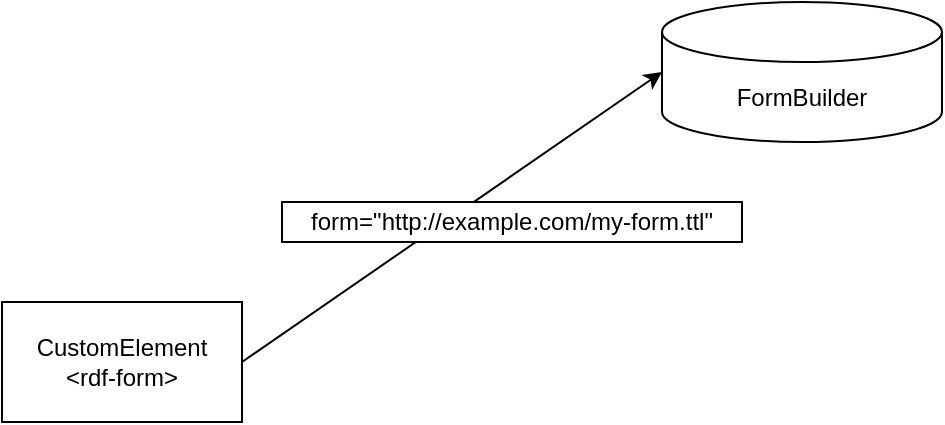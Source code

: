 <mxfile>
    <diagram id="DGrCyMkCKjSQPnxdN1v_" name="Page-1">
        <mxGraphModel dx="1693" dy="1068" grid="1" gridSize="10" guides="1" tooltips="1" connect="1" arrows="1" fold="1" page="1" pageScale="1" pageWidth="850" pageHeight="1100" math="0" shadow="0">
            <root>
                <mxCell id="0"/>
                <mxCell id="1" parent="0"/>
                <mxCell id="5" style="rounded=0;orthogonalLoop=1;jettySize=auto;html=1;exitX=1;exitY=0.5;exitDx=0;exitDy=0;entryX=0;entryY=0.5;entryDx=0;entryDy=0;entryPerimeter=0;" edge="1" parent="1" source="3" target="4">
                    <mxGeometry relative="1" as="geometry"/>
                </mxCell>
                <mxCell id="3" value="CustomElement&lt;br&gt;&amp;lt;rdf-form&amp;gt;" style="rounded=0;whiteSpace=wrap;html=1;" vertex="1" parent="1">
                    <mxGeometry x="70" y="430" width="120" height="60" as="geometry"/>
                </mxCell>
                <mxCell id="4" value="FormBuilder" style="shape=cylinder3;whiteSpace=wrap;html=1;boundedLbl=1;backgroundOutline=1;size=15;" vertex="1" parent="1">
                    <mxGeometry x="400" y="280" width="140" height="70" as="geometry"/>
                </mxCell>
                <mxCell id="8" value="&lt;span&gt;form=&quot;http://example.com/my-form.ttl&quot;&lt;/span&gt;" style="rounded=0;whiteSpace=wrap;html=1;" vertex="1" parent="1">
                    <mxGeometry x="210" y="380" width="230" height="20" as="geometry"/>
                </mxCell>
            </root>
        </mxGraphModel>
    </diagram>
</mxfile>